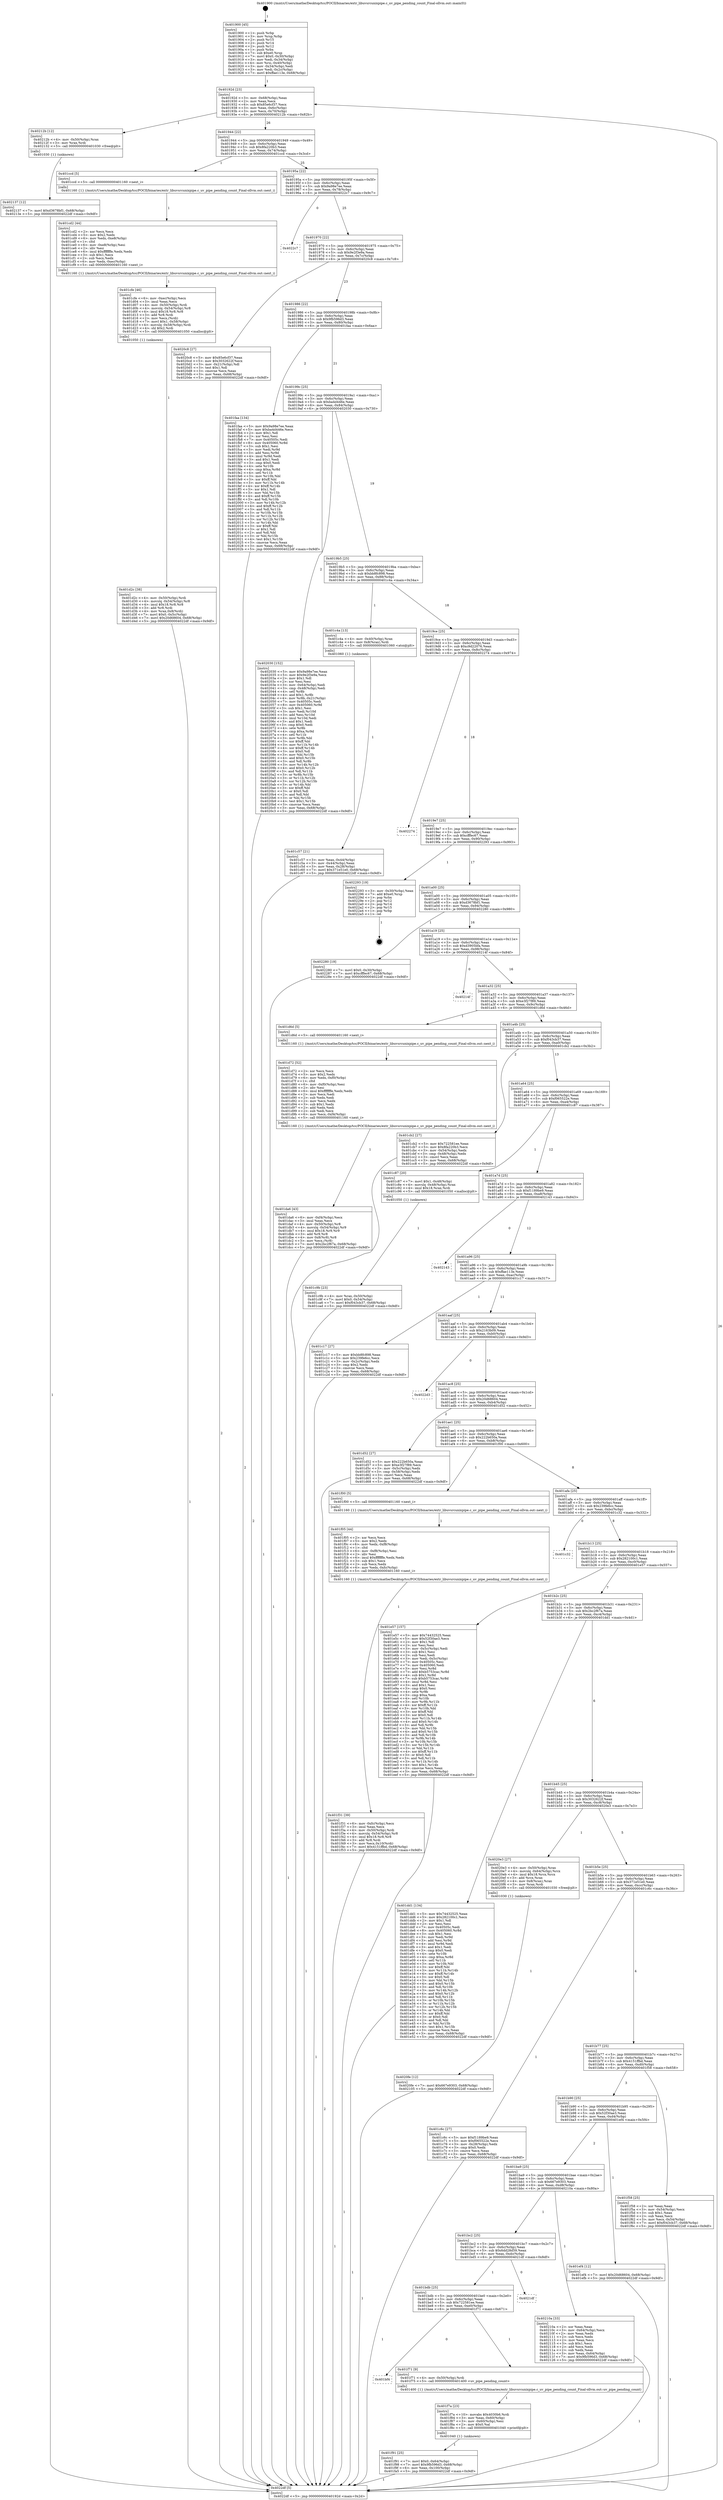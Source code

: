 digraph "0x401900" {
  label = "0x401900 (/mnt/c/Users/mathe/Desktop/tcc/POCII/binaries/extr_libuvsrcunixpipe.c_uv_pipe_pending_count_Final-ollvm.out::main(0))"
  labelloc = "t"
  node[shape=record]

  Entry [label="",width=0.3,height=0.3,shape=circle,fillcolor=black,style=filled]
  "0x40192d" [label="{
     0x40192d [23]\l
     | [instrs]\l
     &nbsp;&nbsp;0x40192d \<+3\>: mov -0x68(%rbp),%eax\l
     &nbsp;&nbsp;0x401930 \<+2\>: mov %eax,%ecx\l
     &nbsp;&nbsp;0x401932 \<+6\>: sub $0x85e6cf37,%ecx\l
     &nbsp;&nbsp;0x401938 \<+3\>: mov %eax,-0x6c(%rbp)\l
     &nbsp;&nbsp;0x40193b \<+3\>: mov %ecx,-0x70(%rbp)\l
     &nbsp;&nbsp;0x40193e \<+6\>: je 000000000040212b \<main+0x82b\>\l
  }"]
  "0x40212b" [label="{
     0x40212b [12]\l
     | [instrs]\l
     &nbsp;&nbsp;0x40212b \<+4\>: mov -0x50(%rbp),%rax\l
     &nbsp;&nbsp;0x40212f \<+3\>: mov %rax,%rdi\l
     &nbsp;&nbsp;0x402132 \<+5\>: call 0000000000401030 \<free@plt\>\l
     | [calls]\l
     &nbsp;&nbsp;0x401030 \{1\} (unknown)\l
  }"]
  "0x401944" [label="{
     0x401944 [22]\l
     | [instrs]\l
     &nbsp;&nbsp;0x401944 \<+5\>: jmp 0000000000401949 \<main+0x49\>\l
     &nbsp;&nbsp;0x401949 \<+3\>: mov -0x6c(%rbp),%eax\l
     &nbsp;&nbsp;0x40194c \<+5\>: sub $0x8fa220b3,%eax\l
     &nbsp;&nbsp;0x401951 \<+3\>: mov %eax,-0x74(%rbp)\l
     &nbsp;&nbsp;0x401954 \<+6\>: je 0000000000401ccd \<main+0x3cd\>\l
  }"]
  Exit [label="",width=0.3,height=0.3,shape=circle,fillcolor=black,style=filled,peripheries=2]
  "0x401ccd" [label="{
     0x401ccd [5]\l
     | [instrs]\l
     &nbsp;&nbsp;0x401ccd \<+5\>: call 0000000000401160 \<next_i\>\l
     | [calls]\l
     &nbsp;&nbsp;0x401160 \{1\} (/mnt/c/Users/mathe/Desktop/tcc/POCII/binaries/extr_libuvsrcunixpipe.c_uv_pipe_pending_count_Final-ollvm.out::next_i)\l
  }"]
  "0x40195a" [label="{
     0x40195a [22]\l
     | [instrs]\l
     &nbsp;&nbsp;0x40195a \<+5\>: jmp 000000000040195f \<main+0x5f\>\l
     &nbsp;&nbsp;0x40195f \<+3\>: mov -0x6c(%rbp),%eax\l
     &nbsp;&nbsp;0x401962 \<+5\>: sub $0x9a98e7ee,%eax\l
     &nbsp;&nbsp;0x401967 \<+3\>: mov %eax,-0x78(%rbp)\l
     &nbsp;&nbsp;0x40196a \<+6\>: je 00000000004022c7 \<main+0x9c7\>\l
  }"]
  "0x402137" [label="{
     0x402137 [12]\l
     | [instrs]\l
     &nbsp;&nbsp;0x402137 \<+7\>: movl $0xd3678bf1,-0x68(%rbp)\l
     &nbsp;&nbsp;0x40213e \<+5\>: jmp 00000000004022df \<main+0x9df\>\l
  }"]
  "0x4022c7" [label="{
     0x4022c7\l
  }", style=dashed]
  "0x401970" [label="{
     0x401970 [22]\l
     | [instrs]\l
     &nbsp;&nbsp;0x401970 \<+5\>: jmp 0000000000401975 \<main+0x75\>\l
     &nbsp;&nbsp;0x401975 \<+3\>: mov -0x6c(%rbp),%eax\l
     &nbsp;&nbsp;0x401978 \<+5\>: sub $0x9e2f3e9a,%eax\l
     &nbsp;&nbsp;0x40197d \<+3\>: mov %eax,-0x7c(%rbp)\l
     &nbsp;&nbsp;0x401980 \<+6\>: je 00000000004020c8 \<main+0x7c8\>\l
  }"]
  "0x4020fe" [label="{
     0x4020fe [12]\l
     | [instrs]\l
     &nbsp;&nbsp;0x4020fe \<+7\>: movl $0x667e9303,-0x68(%rbp)\l
     &nbsp;&nbsp;0x402105 \<+5\>: jmp 00000000004022df \<main+0x9df\>\l
  }"]
  "0x4020c8" [label="{
     0x4020c8 [27]\l
     | [instrs]\l
     &nbsp;&nbsp;0x4020c8 \<+5\>: mov $0x85e6cf37,%eax\l
     &nbsp;&nbsp;0x4020cd \<+5\>: mov $0x3032622f,%ecx\l
     &nbsp;&nbsp;0x4020d2 \<+3\>: mov -0x21(%rbp),%dl\l
     &nbsp;&nbsp;0x4020d5 \<+3\>: test $0x1,%dl\l
     &nbsp;&nbsp;0x4020d8 \<+3\>: cmovne %ecx,%eax\l
     &nbsp;&nbsp;0x4020db \<+3\>: mov %eax,-0x68(%rbp)\l
     &nbsp;&nbsp;0x4020de \<+5\>: jmp 00000000004022df \<main+0x9df\>\l
  }"]
  "0x401986" [label="{
     0x401986 [22]\l
     | [instrs]\l
     &nbsp;&nbsp;0x401986 \<+5\>: jmp 000000000040198b \<main+0x8b\>\l
     &nbsp;&nbsp;0x40198b \<+3\>: mov -0x6c(%rbp),%eax\l
     &nbsp;&nbsp;0x40198e \<+5\>: sub $0x9fb596d3,%eax\l
     &nbsp;&nbsp;0x401993 \<+3\>: mov %eax,-0x80(%rbp)\l
     &nbsp;&nbsp;0x401996 \<+6\>: je 0000000000401faa \<main+0x6aa\>\l
  }"]
  "0x401f91" [label="{
     0x401f91 [25]\l
     | [instrs]\l
     &nbsp;&nbsp;0x401f91 \<+7\>: movl $0x0,-0x64(%rbp)\l
     &nbsp;&nbsp;0x401f98 \<+7\>: movl $0x9fb596d3,-0x68(%rbp)\l
     &nbsp;&nbsp;0x401f9f \<+6\>: mov %eax,-0x100(%rbp)\l
     &nbsp;&nbsp;0x401fa5 \<+5\>: jmp 00000000004022df \<main+0x9df\>\l
  }"]
  "0x401faa" [label="{
     0x401faa [134]\l
     | [instrs]\l
     &nbsp;&nbsp;0x401faa \<+5\>: mov $0x9a98e7ee,%eax\l
     &nbsp;&nbsp;0x401faf \<+5\>: mov $0xba4d446e,%ecx\l
     &nbsp;&nbsp;0x401fb4 \<+2\>: mov $0x1,%dl\l
     &nbsp;&nbsp;0x401fb6 \<+2\>: xor %esi,%esi\l
     &nbsp;&nbsp;0x401fb8 \<+7\>: mov 0x40505c,%edi\l
     &nbsp;&nbsp;0x401fbf \<+8\>: mov 0x405060,%r8d\l
     &nbsp;&nbsp;0x401fc7 \<+3\>: sub $0x1,%esi\l
     &nbsp;&nbsp;0x401fca \<+3\>: mov %edi,%r9d\l
     &nbsp;&nbsp;0x401fcd \<+3\>: add %esi,%r9d\l
     &nbsp;&nbsp;0x401fd0 \<+4\>: imul %r9d,%edi\l
     &nbsp;&nbsp;0x401fd4 \<+3\>: and $0x1,%edi\l
     &nbsp;&nbsp;0x401fd7 \<+3\>: cmp $0x0,%edi\l
     &nbsp;&nbsp;0x401fda \<+4\>: sete %r10b\l
     &nbsp;&nbsp;0x401fde \<+4\>: cmp $0xa,%r8d\l
     &nbsp;&nbsp;0x401fe2 \<+4\>: setl %r11b\l
     &nbsp;&nbsp;0x401fe6 \<+3\>: mov %r10b,%bl\l
     &nbsp;&nbsp;0x401fe9 \<+3\>: xor $0xff,%bl\l
     &nbsp;&nbsp;0x401fec \<+3\>: mov %r11b,%r14b\l
     &nbsp;&nbsp;0x401fef \<+4\>: xor $0xff,%r14b\l
     &nbsp;&nbsp;0x401ff3 \<+3\>: xor $0x1,%dl\l
     &nbsp;&nbsp;0x401ff6 \<+3\>: mov %bl,%r15b\l
     &nbsp;&nbsp;0x401ff9 \<+4\>: and $0xff,%r15b\l
     &nbsp;&nbsp;0x401ffd \<+3\>: and %dl,%r10b\l
     &nbsp;&nbsp;0x402000 \<+3\>: mov %r14b,%r12b\l
     &nbsp;&nbsp;0x402003 \<+4\>: and $0xff,%r12b\l
     &nbsp;&nbsp;0x402007 \<+3\>: and %dl,%r11b\l
     &nbsp;&nbsp;0x40200a \<+3\>: or %r10b,%r15b\l
     &nbsp;&nbsp;0x40200d \<+3\>: or %r11b,%r12b\l
     &nbsp;&nbsp;0x402010 \<+3\>: xor %r12b,%r15b\l
     &nbsp;&nbsp;0x402013 \<+3\>: or %r14b,%bl\l
     &nbsp;&nbsp;0x402016 \<+3\>: xor $0xff,%bl\l
     &nbsp;&nbsp;0x402019 \<+3\>: or $0x1,%dl\l
     &nbsp;&nbsp;0x40201c \<+2\>: and %dl,%bl\l
     &nbsp;&nbsp;0x40201e \<+3\>: or %bl,%r15b\l
     &nbsp;&nbsp;0x402021 \<+4\>: test $0x1,%r15b\l
     &nbsp;&nbsp;0x402025 \<+3\>: cmovne %ecx,%eax\l
     &nbsp;&nbsp;0x402028 \<+3\>: mov %eax,-0x68(%rbp)\l
     &nbsp;&nbsp;0x40202b \<+5\>: jmp 00000000004022df \<main+0x9df\>\l
  }"]
  "0x40199c" [label="{
     0x40199c [25]\l
     | [instrs]\l
     &nbsp;&nbsp;0x40199c \<+5\>: jmp 00000000004019a1 \<main+0xa1\>\l
     &nbsp;&nbsp;0x4019a1 \<+3\>: mov -0x6c(%rbp),%eax\l
     &nbsp;&nbsp;0x4019a4 \<+5\>: sub $0xba4d446e,%eax\l
     &nbsp;&nbsp;0x4019a9 \<+6\>: mov %eax,-0x84(%rbp)\l
     &nbsp;&nbsp;0x4019af \<+6\>: je 0000000000402030 \<main+0x730\>\l
  }"]
  "0x401f7a" [label="{
     0x401f7a [23]\l
     | [instrs]\l
     &nbsp;&nbsp;0x401f7a \<+10\>: movabs $0x4030b6,%rdi\l
     &nbsp;&nbsp;0x401f84 \<+3\>: mov %eax,-0x60(%rbp)\l
     &nbsp;&nbsp;0x401f87 \<+3\>: mov -0x60(%rbp),%esi\l
     &nbsp;&nbsp;0x401f8a \<+2\>: mov $0x0,%al\l
     &nbsp;&nbsp;0x401f8c \<+5\>: call 0000000000401040 \<printf@plt\>\l
     | [calls]\l
     &nbsp;&nbsp;0x401040 \{1\} (unknown)\l
  }"]
  "0x402030" [label="{
     0x402030 [152]\l
     | [instrs]\l
     &nbsp;&nbsp;0x402030 \<+5\>: mov $0x9a98e7ee,%eax\l
     &nbsp;&nbsp;0x402035 \<+5\>: mov $0x9e2f3e9a,%ecx\l
     &nbsp;&nbsp;0x40203a \<+2\>: mov $0x1,%dl\l
     &nbsp;&nbsp;0x40203c \<+2\>: xor %esi,%esi\l
     &nbsp;&nbsp;0x40203e \<+3\>: mov -0x64(%rbp),%edi\l
     &nbsp;&nbsp;0x402041 \<+3\>: cmp -0x48(%rbp),%edi\l
     &nbsp;&nbsp;0x402044 \<+4\>: setl %r8b\l
     &nbsp;&nbsp;0x402048 \<+4\>: and $0x1,%r8b\l
     &nbsp;&nbsp;0x40204c \<+4\>: mov %r8b,-0x21(%rbp)\l
     &nbsp;&nbsp;0x402050 \<+7\>: mov 0x40505c,%edi\l
     &nbsp;&nbsp;0x402057 \<+8\>: mov 0x405060,%r9d\l
     &nbsp;&nbsp;0x40205f \<+3\>: sub $0x1,%esi\l
     &nbsp;&nbsp;0x402062 \<+3\>: mov %edi,%r10d\l
     &nbsp;&nbsp;0x402065 \<+3\>: add %esi,%r10d\l
     &nbsp;&nbsp;0x402068 \<+4\>: imul %r10d,%edi\l
     &nbsp;&nbsp;0x40206c \<+3\>: and $0x1,%edi\l
     &nbsp;&nbsp;0x40206f \<+3\>: cmp $0x0,%edi\l
     &nbsp;&nbsp;0x402072 \<+4\>: sete %r8b\l
     &nbsp;&nbsp;0x402076 \<+4\>: cmp $0xa,%r9d\l
     &nbsp;&nbsp;0x40207a \<+4\>: setl %r11b\l
     &nbsp;&nbsp;0x40207e \<+3\>: mov %r8b,%bl\l
     &nbsp;&nbsp;0x402081 \<+3\>: xor $0xff,%bl\l
     &nbsp;&nbsp;0x402084 \<+3\>: mov %r11b,%r14b\l
     &nbsp;&nbsp;0x402087 \<+4\>: xor $0xff,%r14b\l
     &nbsp;&nbsp;0x40208b \<+3\>: xor $0x0,%dl\l
     &nbsp;&nbsp;0x40208e \<+3\>: mov %bl,%r15b\l
     &nbsp;&nbsp;0x402091 \<+4\>: and $0x0,%r15b\l
     &nbsp;&nbsp;0x402095 \<+3\>: and %dl,%r8b\l
     &nbsp;&nbsp;0x402098 \<+3\>: mov %r14b,%r12b\l
     &nbsp;&nbsp;0x40209b \<+4\>: and $0x0,%r12b\l
     &nbsp;&nbsp;0x40209f \<+3\>: and %dl,%r11b\l
     &nbsp;&nbsp;0x4020a2 \<+3\>: or %r8b,%r15b\l
     &nbsp;&nbsp;0x4020a5 \<+3\>: or %r11b,%r12b\l
     &nbsp;&nbsp;0x4020a8 \<+3\>: xor %r12b,%r15b\l
     &nbsp;&nbsp;0x4020ab \<+3\>: or %r14b,%bl\l
     &nbsp;&nbsp;0x4020ae \<+3\>: xor $0xff,%bl\l
     &nbsp;&nbsp;0x4020b1 \<+3\>: or $0x0,%dl\l
     &nbsp;&nbsp;0x4020b4 \<+2\>: and %dl,%bl\l
     &nbsp;&nbsp;0x4020b6 \<+3\>: or %bl,%r15b\l
     &nbsp;&nbsp;0x4020b9 \<+4\>: test $0x1,%r15b\l
     &nbsp;&nbsp;0x4020bd \<+3\>: cmovne %ecx,%eax\l
     &nbsp;&nbsp;0x4020c0 \<+3\>: mov %eax,-0x68(%rbp)\l
     &nbsp;&nbsp;0x4020c3 \<+5\>: jmp 00000000004022df \<main+0x9df\>\l
  }"]
  "0x4019b5" [label="{
     0x4019b5 [25]\l
     | [instrs]\l
     &nbsp;&nbsp;0x4019b5 \<+5\>: jmp 00000000004019ba \<main+0xba\>\l
     &nbsp;&nbsp;0x4019ba \<+3\>: mov -0x6c(%rbp),%eax\l
     &nbsp;&nbsp;0x4019bd \<+5\>: sub $0xbb8fc898,%eax\l
     &nbsp;&nbsp;0x4019c2 \<+6\>: mov %eax,-0x88(%rbp)\l
     &nbsp;&nbsp;0x4019c8 \<+6\>: je 0000000000401c4a \<main+0x34a\>\l
  }"]
  "0x401bf4" [label="{
     0x401bf4\l
  }", style=dashed]
  "0x401c4a" [label="{
     0x401c4a [13]\l
     | [instrs]\l
     &nbsp;&nbsp;0x401c4a \<+4\>: mov -0x40(%rbp),%rax\l
     &nbsp;&nbsp;0x401c4e \<+4\>: mov 0x8(%rax),%rdi\l
     &nbsp;&nbsp;0x401c52 \<+5\>: call 0000000000401060 \<atoi@plt\>\l
     | [calls]\l
     &nbsp;&nbsp;0x401060 \{1\} (unknown)\l
  }"]
  "0x4019ce" [label="{
     0x4019ce [25]\l
     | [instrs]\l
     &nbsp;&nbsp;0x4019ce \<+5\>: jmp 00000000004019d3 \<main+0xd3\>\l
     &nbsp;&nbsp;0x4019d3 \<+3\>: mov -0x6c(%rbp),%eax\l
     &nbsp;&nbsp;0x4019d6 \<+5\>: sub $0xc9d22076,%eax\l
     &nbsp;&nbsp;0x4019db \<+6\>: mov %eax,-0x8c(%rbp)\l
     &nbsp;&nbsp;0x4019e1 \<+6\>: je 0000000000402274 \<main+0x974\>\l
  }"]
  "0x401f71" [label="{
     0x401f71 [9]\l
     | [instrs]\l
     &nbsp;&nbsp;0x401f71 \<+4\>: mov -0x50(%rbp),%rdi\l
     &nbsp;&nbsp;0x401f75 \<+5\>: call 0000000000401400 \<uv_pipe_pending_count\>\l
     | [calls]\l
     &nbsp;&nbsp;0x401400 \{1\} (/mnt/c/Users/mathe/Desktop/tcc/POCII/binaries/extr_libuvsrcunixpipe.c_uv_pipe_pending_count_Final-ollvm.out::uv_pipe_pending_count)\l
  }"]
  "0x402274" [label="{
     0x402274\l
  }", style=dashed]
  "0x4019e7" [label="{
     0x4019e7 [25]\l
     | [instrs]\l
     &nbsp;&nbsp;0x4019e7 \<+5\>: jmp 00000000004019ec \<main+0xec\>\l
     &nbsp;&nbsp;0x4019ec \<+3\>: mov -0x6c(%rbp),%eax\l
     &nbsp;&nbsp;0x4019ef \<+5\>: sub $0xcfffec67,%eax\l
     &nbsp;&nbsp;0x4019f4 \<+6\>: mov %eax,-0x90(%rbp)\l
     &nbsp;&nbsp;0x4019fa \<+6\>: je 0000000000402293 \<main+0x993\>\l
  }"]
  "0x401bdb" [label="{
     0x401bdb [25]\l
     | [instrs]\l
     &nbsp;&nbsp;0x401bdb \<+5\>: jmp 0000000000401be0 \<main+0x2e0\>\l
     &nbsp;&nbsp;0x401be0 \<+3\>: mov -0x6c(%rbp),%eax\l
     &nbsp;&nbsp;0x401be3 \<+5\>: sub $0x722581ee,%eax\l
     &nbsp;&nbsp;0x401be8 \<+6\>: mov %eax,-0xe0(%rbp)\l
     &nbsp;&nbsp;0x401bee \<+6\>: je 0000000000401f71 \<main+0x671\>\l
  }"]
  "0x402293" [label="{
     0x402293 [19]\l
     | [instrs]\l
     &nbsp;&nbsp;0x402293 \<+3\>: mov -0x30(%rbp),%eax\l
     &nbsp;&nbsp;0x402296 \<+7\>: add $0xe0,%rsp\l
     &nbsp;&nbsp;0x40229d \<+1\>: pop %rbx\l
     &nbsp;&nbsp;0x40229e \<+2\>: pop %r12\l
     &nbsp;&nbsp;0x4022a0 \<+2\>: pop %r14\l
     &nbsp;&nbsp;0x4022a2 \<+2\>: pop %r15\l
     &nbsp;&nbsp;0x4022a4 \<+1\>: pop %rbp\l
     &nbsp;&nbsp;0x4022a5 \<+1\>: ret\l
  }"]
  "0x401a00" [label="{
     0x401a00 [25]\l
     | [instrs]\l
     &nbsp;&nbsp;0x401a00 \<+5\>: jmp 0000000000401a05 \<main+0x105\>\l
     &nbsp;&nbsp;0x401a05 \<+3\>: mov -0x6c(%rbp),%eax\l
     &nbsp;&nbsp;0x401a08 \<+5\>: sub $0xd3678bf1,%eax\l
     &nbsp;&nbsp;0x401a0d \<+6\>: mov %eax,-0x94(%rbp)\l
     &nbsp;&nbsp;0x401a13 \<+6\>: je 0000000000402280 \<main+0x980\>\l
  }"]
  "0x4021df" [label="{
     0x4021df\l
  }", style=dashed]
  "0x402280" [label="{
     0x402280 [19]\l
     | [instrs]\l
     &nbsp;&nbsp;0x402280 \<+7\>: movl $0x0,-0x30(%rbp)\l
     &nbsp;&nbsp;0x402287 \<+7\>: movl $0xcfffec67,-0x68(%rbp)\l
     &nbsp;&nbsp;0x40228e \<+5\>: jmp 00000000004022df \<main+0x9df\>\l
  }"]
  "0x401a19" [label="{
     0x401a19 [25]\l
     | [instrs]\l
     &nbsp;&nbsp;0x401a19 \<+5\>: jmp 0000000000401a1e \<main+0x11e\>\l
     &nbsp;&nbsp;0x401a1e \<+3\>: mov -0x6c(%rbp),%eax\l
     &nbsp;&nbsp;0x401a21 \<+5\>: sub $0xd3905bfa,%eax\l
     &nbsp;&nbsp;0x401a26 \<+6\>: mov %eax,-0x98(%rbp)\l
     &nbsp;&nbsp;0x401a2c \<+6\>: je 000000000040214f \<main+0x84f\>\l
  }"]
  "0x401bc2" [label="{
     0x401bc2 [25]\l
     | [instrs]\l
     &nbsp;&nbsp;0x401bc2 \<+5\>: jmp 0000000000401bc7 \<main+0x2c7\>\l
     &nbsp;&nbsp;0x401bc7 \<+3\>: mov -0x6c(%rbp),%eax\l
     &nbsp;&nbsp;0x401bca \<+5\>: sub $0x6dd28d59,%eax\l
     &nbsp;&nbsp;0x401bcf \<+6\>: mov %eax,-0xdc(%rbp)\l
     &nbsp;&nbsp;0x401bd5 \<+6\>: je 00000000004021df \<main+0x8df\>\l
  }"]
  "0x40214f" [label="{
     0x40214f\l
  }", style=dashed]
  "0x401a32" [label="{
     0x401a32 [25]\l
     | [instrs]\l
     &nbsp;&nbsp;0x401a32 \<+5\>: jmp 0000000000401a37 \<main+0x137\>\l
     &nbsp;&nbsp;0x401a37 \<+3\>: mov -0x6c(%rbp),%eax\l
     &nbsp;&nbsp;0x401a3a \<+5\>: sub $0xe3f27f89,%eax\l
     &nbsp;&nbsp;0x401a3f \<+6\>: mov %eax,-0x9c(%rbp)\l
     &nbsp;&nbsp;0x401a45 \<+6\>: je 0000000000401d6d \<main+0x46d\>\l
  }"]
  "0x40210a" [label="{
     0x40210a [33]\l
     | [instrs]\l
     &nbsp;&nbsp;0x40210a \<+2\>: xor %eax,%eax\l
     &nbsp;&nbsp;0x40210c \<+3\>: mov -0x64(%rbp),%ecx\l
     &nbsp;&nbsp;0x40210f \<+2\>: mov %eax,%edx\l
     &nbsp;&nbsp;0x402111 \<+2\>: sub %ecx,%edx\l
     &nbsp;&nbsp;0x402113 \<+2\>: mov %eax,%ecx\l
     &nbsp;&nbsp;0x402115 \<+3\>: sub $0x1,%ecx\l
     &nbsp;&nbsp;0x402118 \<+2\>: add %ecx,%edx\l
     &nbsp;&nbsp;0x40211a \<+2\>: sub %edx,%eax\l
     &nbsp;&nbsp;0x40211c \<+3\>: mov %eax,-0x64(%rbp)\l
     &nbsp;&nbsp;0x40211f \<+7\>: movl $0x9fb596d3,-0x68(%rbp)\l
     &nbsp;&nbsp;0x402126 \<+5\>: jmp 00000000004022df \<main+0x9df\>\l
  }"]
  "0x401d6d" [label="{
     0x401d6d [5]\l
     | [instrs]\l
     &nbsp;&nbsp;0x401d6d \<+5\>: call 0000000000401160 \<next_i\>\l
     | [calls]\l
     &nbsp;&nbsp;0x401160 \{1\} (/mnt/c/Users/mathe/Desktop/tcc/POCII/binaries/extr_libuvsrcunixpipe.c_uv_pipe_pending_count_Final-ollvm.out::next_i)\l
  }"]
  "0x401a4b" [label="{
     0x401a4b [25]\l
     | [instrs]\l
     &nbsp;&nbsp;0x401a4b \<+5\>: jmp 0000000000401a50 \<main+0x150\>\l
     &nbsp;&nbsp;0x401a50 \<+3\>: mov -0x6c(%rbp),%eax\l
     &nbsp;&nbsp;0x401a53 \<+5\>: sub $0xf043cb37,%eax\l
     &nbsp;&nbsp;0x401a58 \<+6\>: mov %eax,-0xa0(%rbp)\l
     &nbsp;&nbsp;0x401a5e \<+6\>: je 0000000000401cb2 \<main+0x3b2\>\l
  }"]
  "0x401f31" [label="{
     0x401f31 [39]\l
     | [instrs]\l
     &nbsp;&nbsp;0x401f31 \<+6\>: mov -0xfc(%rbp),%ecx\l
     &nbsp;&nbsp;0x401f37 \<+3\>: imul %eax,%ecx\l
     &nbsp;&nbsp;0x401f3a \<+4\>: mov -0x50(%rbp),%rdi\l
     &nbsp;&nbsp;0x401f3e \<+4\>: movslq -0x54(%rbp),%r8\l
     &nbsp;&nbsp;0x401f42 \<+4\>: imul $0x18,%r8,%r8\l
     &nbsp;&nbsp;0x401f46 \<+3\>: add %r8,%rdi\l
     &nbsp;&nbsp;0x401f49 \<+3\>: mov %ecx,0x10(%rdi)\l
     &nbsp;&nbsp;0x401f4c \<+7\>: movl $0x4151ffbd,-0x68(%rbp)\l
     &nbsp;&nbsp;0x401f53 \<+5\>: jmp 00000000004022df \<main+0x9df\>\l
  }"]
  "0x401cb2" [label="{
     0x401cb2 [27]\l
     | [instrs]\l
     &nbsp;&nbsp;0x401cb2 \<+5\>: mov $0x722581ee,%eax\l
     &nbsp;&nbsp;0x401cb7 \<+5\>: mov $0x8fa220b3,%ecx\l
     &nbsp;&nbsp;0x401cbc \<+3\>: mov -0x54(%rbp),%edx\l
     &nbsp;&nbsp;0x401cbf \<+3\>: cmp -0x48(%rbp),%edx\l
     &nbsp;&nbsp;0x401cc2 \<+3\>: cmovl %ecx,%eax\l
     &nbsp;&nbsp;0x401cc5 \<+3\>: mov %eax,-0x68(%rbp)\l
     &nbsp;&nbsp;0x401cc8 \<+5\>: jmp 00000000004022df \<main+0x9df\>\l
  }"]
  "0x401a64" [label="{
     0x401a64 [25]\l
     | [instrs]\l
     &nbsp;&nbsp;0x401a64 \<+5\>: jmp 0000000000401a69 \<main+0x169\>\l
     &nbsp;&nbsp;0x401a69 \<+3\>: mov -0x6c(%rbp),%eax\l
     &nbsp;&nbsp;0x401a6c \<+5\>: sub $0xf065522e,%eax\l
     &nbsp;&nbsp;0x401a71 \<+6\>: mov %eax,-0xa4(%rbp)\l
     &nbsp;&nbsp;0x401a77 \<+6\>: je 0000000000401c87 \<main+0x387\>\l
  }"]
  "0x401f05" [label="{
     0x401f05 [44]\l
     | [instrs]\l
     &nbsp;&nbsp;0x401f05 \<+2\>: xor %ecx,%ecx\l
     &nbsp;&nbsp;0x401f07 \<+5\>: mov $0x2,%edx\l
     &nbsp;&nbsp;0x401f0c \<+6\>: mov %edx,-0xf8(%rbp)\l
     &nbsp;&nbsp;0x401f12 \<+1\>: cltd\l
     &nbsp;&nbsp;0x401f13 \<+6\>: mov -0xf8(%rbp),%esi\l
     &nbsp;&nbsp;0x401f19 \<+2\>: idiv %esi\l
     &nbsp;&nbsp;0x401f1b \<+6\>: imul $0xfffffffe,%edx,%edx\l
     &nbsp;&nbsp;0x401f21 \<+3\>: sub $0x1,%ecx\l
     &nbsp;&nbsp;0x401f24 \<+2\>: sub %ecx,%edx\l
     &nbsp;&nbsp;0x401f26 \<+6\>: mov %edx,-0xfc(%rbp)\l
     &nbsp;&nbsp;0x401f2c \<+5\>: call 0000000000401160 \<next_i\>\l
     | [calls]\l
     &nbsp;&nbsp;0x401160 \{1\} (/mnt/c/Users/mathe/Desktop/tcc/POCII/binaries/extr_libuvsrcunixpipe.c_uv_pipe_pending_count_Final-ollvm.out::next_i)\l
  }"]
  "0x401c87" [label="{
     0x401c87 [20]\l
     | [instrs]\l
     &nbsp;&nbsp;0x401c87 \<+7\>: movl $0x1,-0x48(%rbp)\l
     &nbsp;&nbsp;0x401c8e \<+4\>: movslq -0x48(%rbp),%rax\l
     &nbsp;&nbsp;0x401c92 \<+4\>: imul $0x18,%rax,%rdi\l
     &nbsp;&nbsp;0x401c96 \<+5\>: call 0000000000401050 \<malloc@plt\>\l
     | [calls]\l
     &nbsp;&nbsp;0x401050 \{1\} (unknown)\l
  }"]
  "0x401a7d" [label="{
     0x401a7d [25]\l
     | [instrs]\l
     &nbsp;&nbsp;0x401a7d \<+5\>: jmp 0000000000401a82 \<main+0x182\>\l
     &nbsp;&nbsp;0x401a82 \<+3\>: mov -0x6c(%rbp),%eax\l
     &nbsp;&nbsp;0x401a85 \<+5\>: sub $0xf1189be9,%eax\l
     &nbsp;&nbsp;0x401a8a \<+6\>: mov %eax,-0xa8(%rbp)\l
     &nbsp;&nbsp;0x401a90 \<+6\>: je 0000000000402143 \<main+0x843\>\l
  }"]
  "0x401ba9" [label="{
     0x401ba9 [25]\l
     | [instrs]\l
     &nbsp;&nbsp;0x401ba9 \<+5\>: jmp 0000000000401bae \<main+0x2ae\>\l
     &nbsp;&nbsp;0x401bae \<+3\>: mov -0x6c(%rbp),%eax\l
     &nbsp;&nbsp;0x401bb1 \<+5\>: sub $0x667e9303,%eax\l
     &nbsp;&nbsp;0x401bb6 \<+6\>: mov %eax,-0xd8(%rbp)\l
     &nbsp;&nbsp;0x401bbc \<+6\>: je 000000000040210a \<main+0x80a\>\l
  }"]
  "0x402143" [label="{
     0x402143\l
  }", style=dashed]
  "0x401a96" [label="{
     0x401a96 [25]\l
     | [instrs]\l
     &nbsp;&nbsp;0x401a96 \<+5\>: jmp 0000000000401a9b \<main+0x19b\>\l
     &nbsp;&nbsp;0x401a9b \<+3\>: mov -0x6c(%rbp),%eax\l
     &nbsp;&nbsp;0x401a9e \<+5\>: sub $0xffae113e,%eax\l
     &nbsp;&nbsp;0x401aa3 \<+6\>: mov %eax,-0xac(%rbp)\l
     &nbsp;&nbsp;0x401aa9 \<+6\>: je 0000000000401c17 \<main+0x317\>\l
  }"]
  "0x401ef4" [label="{
     0x401ef4 [12]\l
     | [instrs]\l
     &nbsp;&nbsp;0x401ef4 \<+7\>: movl $0x20d68604,-0x68(%rbp)\l
     &nbsp;&nbsp;0x401efb \<+5\>: jmp 00000000004022df \<main+0x9df\>\l
  }"]
  "0x401c17" [label="{
     0x401c17 [27]\l
     | [instrs]\l
     &nbsp;&nbsp;0x401c17 \<+5\>: mov $0xbb8fc898,%eax\l
     &nbsp;&nbsp;0x401c1c \<+5\>: mov $0x239fe6cc,%ecx\l
     &nbsp;&nbsp;0x401c21 \<+3\>: mov -0x2c(%rbp),%edx\l
     &nbsp;&nbsp;0x401c24 \<+3\>: cmp $0x2,%edx\l
     &nbsp;&nbsp;0x401c27 \<+3\>: cmovne %ecx,%eax\l
     &nbsp;&nbsp;0x401c2a \<+3\>: mov %eax,-0x68(%rbp)\l
     &nbsp;&nbsp;0x401c2d \<+5\>: jmp 00000000004022df \<main+0x9df\>\l
  }"]
  "0x401aaf" [label="{
     0x401aaf [25]\l
     | [instrs]\l
     &nbsp;&nbsp;0x401aaf \<+5\>: jmp 0000000000401ab4 \<main+0x1b4\>\l
     &nbsp;&nbsp;0x401ab4 \<+3\>: mov -0x6c(%rbp),%eax\l
     &nbsp;&nbsp;0x401ab7 \<+5\>: sub $0x2163b09,%eax\l
     &nbsp;&nbsp;0x401abc \<+6\>: mov %eax,-0xb0(%rbp)\l
     &nbsp;&nbsp;0x401ac2 \<+6\>: je 00000000004022d3 \<main+0x9d3\>\l
  }"]
  "0x4022df" [label="{
     0x4022df [5]\l
     | [instrs]\l
     &nbsp;&nbsp;0x4022df \<+5\>: jmp 000000000040192d \<main+0x2d\>\l
  }"]
  "0x401900" [label="{
     0x401900 [45]\l
     | [instrs]\l
     &nbsp;&nbsp;0x401900 \<+1\>: push %rbp\l
     &nbsp;&nbsp;0x401901 \<+3\>: mov %rsp,%rbp\l
     &nbsp;&nbsp;0x401904 \<+2\>: push %r15\l
     &nbsp;&nbsp;0x401906 \<+2\>: push %r14\l
     &nbsp;&nbsp;0x401908 \<+2\>: push %r12\l
     &nbsp;&nbsp;0x40190a \<+1\>: push %rbx\l
     &nbsp;&nbsp;0x40190b \<+7\>: sub $0xe0,%rsp\l
     &nbsp;&nbsp;0x401912 \<+7\>: movl $0x0,-0x30(%rbp)\l
     &nbsp;&nbsp;0x401919 \<+3\>: mov %edi,-0x34(%rbp)\l
     &nbsp;&nbsp;0x40191c \<+4\>: mov %rsi,-0x40(%rbp)\l
     &nbsp;&nbsp;0x401920 \<+3\>: mov -0x34(%rbp),%edi\l
     &nbsp;&nbsp;0x401923 \<+3\>: mov %edi,-0x2c(%rbp)\l
     &nbsp;&nbsp;0x401926 \<+7\>: movl $0xffae113e,-0x68(%rbp)\l
  }"]
  "0x401c57" [label="{
     0x401c57 [21]\l
     | [instrs]\l
     &nbsp;&nbsp;0x401c57 \<+3\>: mov %eax,-0x44(%rbp)\l
     &nbsp;&nbsp;0x401c5a \<+3\>: mov -0x44(%rbp),%eax\l
     &nbsp;&nbsp;0x401c5d \<+3\>: mov %eax,-0x28(%rbp)\l
     &nbsp;&nbsp;0x401c60 \<+7\>: movl $0x371e51e0,-0x68(%rbp)\l
     &nbsp;&nbsp;0x401c67 \<+5\>: jmp 00000000004022df \<main+0x9df\>\l
  }"]
  "0x401b90" [label="{
     0x401b90 [25]\l
     | [instrs]\l
     &nbsp;&nbsp;0x401b90 \<+5\>: jmp 0000000000401b95 \<main+0x295\>\l
     &nbsp;&nbsp;0x401b95 \<+3\>: mov -0x6c(%rbp),%eax\l
     &nbsp;&nbsp;0x401b98 \<+5\>: sub $0x52f30ae3,%eax\l
     &nbsp;&nbsp;0x401b9d \<+6\>: mov %eax,-0xd4(%rbp)\l
     &nbsp;&nbsp;0x401ba3 \<+6\>: je 0000000000401ef4 \<main+0x5f4\>\l
  }"]
  "0x4022d3" [label="{
     0x4022d3\l
  }", style=dashed]
  "0x401ac8" [label="{
     0x401ac8 [25]\l
     | [instrs]\l
     &nbsp;&nbsp;0x401ac8 \<+5\>: jmp 0000000000401acd \<main+0x1cd\>\l
     &nbsp;&nbsp;0x401acd \<+3\>: mov -0x6c(%rbp),%eax\l
     &nbsp;&nbsp;0x401ad0 \<+5\>: sub $0x20d68604,%eax\l
     &nbsp;&nbsp;0x401ad5 \<+6\>: mov %eax,-0xb4(%rbp)\l
     &nbsp;&nbsp;0x401adb \<+6\>: je 0000000000401d52 \<main+0x452\>\l
  }"]
  "0x401f58" [label="{
     0x401f58 [25]\l
     | [instrs]\l
     &nbsp;&nbsp;0x401f58 \<+2\>: xor %eax,%eax\l
     &nbsp;&nbsp;0x401f5a \<+3\>: mov -0x54(%rbp),%ecx\l
     &nbsp;&nbsp;0x401f5d \<+3\>: sub $0x1,%eax\l
     &nbsp;&nbsp;0x401f60 \<+2\>: sub %eax,%ecx\l
     &nbsp;&nbsp;0x401f62 \<+3\>: mov %ecx,-0x54(%rbp)\l
     &nbsp;&nbsp;0x401f65 \<+7\>: movl $0xf043cb37,-0x68(%rbp)\l
     &nbsp;&nbsp;0x401f6c \<+5\>: jmp 00000000004022df \<main+0x9df\>\l
  }"]
  "0x401d52" [label="{
     0x401d52 [27]\l
     | [instrs]\l
     &nbsp;&nbsp;0x401d52 \<+5\>: mov $0x222b650a,%eax\l
     &nbsp;&nbsp;0x401d57 \<+5\>: mov $0xe3f27f89,%ecx\l
     &nbsp;&nbsp;0x401d5c \<+3\>: mov -0x5c(%rbp),%edx\l
     &nbsp;&nbsp;0x401d5f \<+3\>: cmp -0x58(%rbp),%edx\l
     &nbsp;&nbsp;0x401d62 \<+3\>: cmovl %ecx,%eax\l
     &nbsp;&nbsp;0x401d65 \<+3\>: mov %eax,-0x68(%rbp)\l
     &nbsp;&nbsp;0x401d68 \<+5\>: jmp 00000000004022df \<main+0x9df\>\l
  }"]
  "0x401ae1" [label="{
     0x401ae1 [25]\l
     | [instrs]\l
     &nbsp;&nbsp;0x401ae1 \<+5\>: jmp 0000000000401ae6 \<main+0x1e6\>\l
     &nbsp;&nbsp;0x401ae6 \<+3\>: mov -0x6c(%rbp),%eax\l
     &nbsp;&nbsp;0x401ae9 \<+5\>: sub $0x222b650a,%eax\l
     &nbsp;&nbsp;0x401aee \<+6\>: mov %eax,-0xb8(%rbp)\l
     &nbsp;&nbsp;0x401af4 \<+6\>: je 0000000000401f00 \<main+0x600\>\l
  }"]
  "0x401da6" [label="{
     0x401da6 [43]\l
     | [instrs]\l
     &nbsp;&nbsp;0x401da6 \<+6\>: mov -0xf4(%rbp),%ecx\l
     &nbsp;&nbsp;0x401dac \<+3\>: imul %eax,%ecx\l
     &nbsp;&nbsp;0x401daf \<+4\>: mov -0x50(%rbp),%r8\l
     &nbsp;&nbsp;0x401db3 \<+4\>: movslq -0x54(%rbp),%r9\l
     &nbsp;&nbsp;0x401db7 \<+4\>: imul $0x18,%r9,%r9\l
     &nbsp;&nbsp;0x401dbb \<+3\>: add %r9,%r8\l
     &nbsp;&nbsp;0x401dbe \<+4\>: mov 0x8(%r8),%r8\l
     &nbsp;&nbsp;0x401dc2 \<+3\>: mov %ecx,(%r8)\l
     &nbsp;&nbsp;0x401dc5 \<+7\>: movl $0x2bc2f67a,-0x68(%rbp)\l
     &nbsp;&nbsp;0x401dcc \<+5\>: jmp 00000000004022df \<main+0x9df\>\l
  }"]
  "0x401f00" [label="{
     0x401f00 [5]\l
     | [instrs]\l
     &nbsp;&nbsp;0x401f00 \<+5\>: call 0000000000401160 \<next_i\>\l
     | [calls]\l
     &nbsp;&nbsp;0x401160 \{1\} (/mnt/c/Users/mathe/Desktop/tcc/POCII/binaries/extr_libuvsrcunixpipe.c_uv_pipe_pending_count_Final-ollvm.out::next_i)\l
  }"]
  "0x401afa" [label="{
     0x401afa [25]\l
     | [instrs]\l
     &nbsp;&nbsp;0x401afa \<+5\>: jmp 0000000000401aff \<main+0x1ff\>\l
     &nbsp;&nbsp;0x401aff \<+3\>: mov -0x6c(%rbp),%eax\l
     &nbsp;&nbsp;0x401b02 \<+5\>: sub $0x239fe6cc,%eax\l
     &nbsp;&nbsp;0x401b07 \<+6\>: mov %eax,-0xbc(%rbp)\l
     &nbsp;&nbsp;0x401b0d \<+6\>: je 0000000000401c32 \<main+0x332\>\l
  }"]
  "0x401d72" [label="{
     0x401d72 [52]\l
     | [instrs]\l
     &nbsp;&nbsp;0x401d72 \<+2\>: xor %ecx,%ecx\l
     &nbsp;&nbsp;0x401d74 \<+5\>: mov $0x2,%edx\l
     &nbsp;&nbsp;0x401d79 \<+6\>: mov %edx,-0xf0(%rbp)\l
     &nbsp;&nbsp;0x401d7f \<+1\>: cltd\l
     &nbsp;&nbsp;0x401d80 \<+6\>: mov -0xf0(%rbp),%esi\l
     &nbsp;&nbsp;0x401d86 \<+2\>: idiv %esi\l
     &nbsp;&nbsp;0x401d88 \<+6\>: imul $0xfffffffe,%edx,%edx\l
     &nbsp;&nbsp;0x401d8e \<+2\>: mov %ecx,%edi\l
     &nbsp;&nbsp;0x401d90 \<+2\>: sub %edx,%edi\l
     &nbsp;&nbsp;0x401d92 \<+2\>: mov %ecx,%edx\l
     &nbsp;&nbsp;0x401d94 \<+3\>: sub $0x1,%edx\l
     &nbsp;&nbsp;0x401d97 \<+2\>: add %edx,%edi\l
     &nbsp;&nbsp;0x401d99 \<+2\>: sub %edi,%ecx\l
     &nbsp;&nbsp;0x401d9b \<+6\>: mov %ecx,-0xf4(%rbp)\l
     &nbsp;&nbsp;0x401da1 \<+5\>: call 0000000000401160 \<next_i\>\l
     | [calls]\l
     &nbsp;&nbsp;0x401160 \{1\} (/mnt/c/Users/mathe/Desktop/tcc/POCII/binaries/extr_libuvsrcunixpipe.c_uv_pipe_pending_count_Final-ollvm.out::next_i)\l
  }"]
  "0x401c32" [label="{
     0x401c32\l
  }", style=dashed]
  "0x401b13" [label="{
     0x401b13 [25]\l
     | [instrs]\l
     &nbsp;&nbsp;0x401b13 \<+5\>: jmp 0000000000401b18 \<main+0x218\>\l
     &nbsp;&nbsp;0x401b18 \<+3\>: mov -0x6c(%rbp),%eax\l
     &nbsp;&nbsp;0x401b1b \<+5\>: sub $0x282100c1,%eax\l
     &nbsp;&nbsp;0x401b20 \<+6\>: mov %eax,-0xc0(%rbp)\l
     &nbsp;&nbsp;0x401b26 \<+6\>: je 0000000000401e57 \<main+0x557\>\l
  }"]
  "0x401d2c" [label="{
     0x401d2c [38]\l
     | [instrs]\l
     &nbsp;&nbsp;0x401d2c \<+4\>: mov -0x50(%rbp),%rdi\l
     &nbsp;&nbsp;0x401d30 \<+4\>: movslq -0x54(%rbp),%r8\l
     &nbsp;&nbsp;0x401d34 \<+4\>: imul $0x18,%r8,%r8\l
     &nbsp;&nbsp;0x401d38 \<+3\>: add %r8,%rdi\l
     &nbsp;&nbsp;0x401d3b \<+4\>: mov %rax,0x8(%rdi)\l
     &nbsp;&nbsp;0x401d3f \<+7\>: movl $0x0,-0x5c(%rbp)\l
     &nbsp;&nbsp;0x401d46 \<+7\>: movl $0x20d68604,-0x68(%rbp)\l
     &nbsp;&nbsp;0x401d4d \<+5\>: jmp 00000000004022df \<main+0x9df\>\l
  }"]
  "0x401e57" [label="{
     0x401e57 [157]\l
     | [instrs]\l
     &nbsp;&nbsp;0x401e57 \<+5\>: mov $0x74432525,%eax\l
     &nbsp;&nbsp;0x401e5c \<+5\>: mov $0x52f30ae3,%ecx\l
     &nbsp;&nbsp;0x401e61 \<+2\>: mov $0x1,%dl\l
     &nbsp;&nbsp;0x401e63 \<+2\>: xor %esi,%esi\l
     &nbsp;&nbsp;0x401e65 \<+3\>: mov -0x5c(%rbp),%edi\l
     &nbsp;&nbsp;0x401e68 \<+3\>: sub $0x1,%esi\l
     &nbsp;&nbsp;0x401e6b \<+2\>: sub %esi,%edi\l
     &nbsp;&nbsp;0x401e6d \<+3\>: mov %edi,-0x5c(%rbp)\l
     &nbsp;&nbsp;0x401e70 \<+7\>: mov 0x40505c,%esi\l
     &nbsp;&nbsp;0x401e77 \<+7\>: mov 0x405060,%edi\l
     &nbsp;&nbsp;0x401e7e \<+3\>: mov %esi,%r8d\l
     &nbsp;&nbsp;0x401e81 \<+7\>: add $0xb5753cac,%r8d\l
     &nbsp;&nbsp;0x401e88 \<+4\>: sub $0x1,%r8d\l
     &nbsp;&nbsp;0x401e8c \<+7\>: sub $0xb5753cac,%r8d\l
     &nbsp;&nbsp;0x401e93 \<+4\>: imul %r8d,%esi\l
     &nbsp;&nbsp;0x401e97 \<+3\>: and $0x1,%esi\l
     &nbsp;&nbsp;0x401e9a \<+3\>: cmp $0x0,%esi\l
     &nbsp;&nbsp;0x401e9d \<+4\>: sete %r9b\l
     &nbsp;&nbsp;0x401ea1 \<+3\>: cmp $0xa,%edi\l
     &nbsp;&nbsp;0x401ea4 \<+4\>: setl %r10b\l
     &nbsp;&nbsp;0x401ea8 \<+3\>: mov %r9b,%r11b\l
     &nbsp;&nbsp;0x401eab \<+4\>: xor $0xff,%r11b\l
     &nbsp;&nbsp;0x401eaf \<+3\>: mov %r10b,%bl\l
     &nbsp;&nbsp;0x401eb2 \<+3\>: xor $0xff,%bl\l
     &nbsp;&nbsp;0x401eb5 \<+3\>: xor $0x0,%dl\l
     &nbsp;&nbsp;0x401eb8 \<+3\>: mov %r11b,%r14b\l
     &nbsp;&nbsp;0x401ebb \<+4\>: and $0x0,%r14b\l
     &nbsp;&nbsp;0x401ebf \<+3\>: and %dl,%r9b\l
     &nbsp;&nbsp;0x401ec2 \<+3\>: mov %bl,%r15b\l
     &nbsp;&nbsp;0x401ec5 \<+4\>: and $0x0,%r15b\l
     &nbsp;&nbsp;0x401ec9 \<+3\>: and %dl,%r10b\l
     &nbsp;&nbsp;0x401ecc \<+3\>: or %r9b,%r14b\l
     &nbsp;&nbsp;0x401ecf \<+3\>: or %r10b,%r15b\l
     &nbsp;&nbsp;0x401ed2 \<+3\>: xor %r15b,%r14b\l
     &nbsp;&nbsp;0x401ed5 \<+3\>: or %bl,%r11b\l
     &nbsp;&nbsp;0x401ed8 \<+4\>: xor $0xff,%r11b\l
     &nbsp;&nbsp;0x401edc \<+3\>: or $0x0,%dl\l
     &nbsp;&nbsp;0x401edf \<+3\>: and %dl,%r11b\l
     &nbsp;&nbsp;0x401ee2 \<+3\>: or %r11b,%r14b\l
     &nbsp;&nbsp;0x401ee5 \<+4\>: test $0x1,%r14b\l
     &nbsp;&nbsp;0x401ee9 \<+3\>: cmovne %ecx,%eax\l
     &nbsp;&nbsp;0x401eec \<+3\>: mov %eax,-0x68(%rbp)\l
     &nbsp;&nbsp;0x401eef \<+5\>: jmp 00000000004022df \<main+0x9df\>\l
  }"]
  "0x401b2c" [label="{
     0x401b2c [25]\l
     | [instrs]\l
     &nbsp;&nbsp;0x401b2c \<+5\>: jmp 0000000000401b31 \<main+0x231\>\l
     &nbsp;&nbsp;0x401b31 \<+3\>: mov -0x6c(%rbp),%eax\l
     &nbsp;&nbsp;0x401b34 \<+5\>: sub $0x2bc2f67a,%eax\l
     &nbsp;&nbsp;0x401b39 \<+6\>: mov %eax,-0xc4(%rbp)\l
     &nbsp;&nbsp;0x401b3f \<+6\>: je 0000000000401dd1 \<main+0x4d1\>\l
  }"]
  "0x401cfe" [label="{
     0x401cfe [46]\l
     | [instrs]\l
     &nbsp;&nbsp;0x401cfe \<+6\>: mov -0xec(%rbp),%ecx\l
     &nbsp;&nbsp;0x401d04 \<+3\>: imul %eax,%ecx\l
     &nbsp;&nbsp;0x401d07 \<+4\>: mov -0x50(%rbp),%rdi\l
     &nbsp;&nbsp;0x401d0b \<+4\>: movslq -0x54(%rbp),%r8\l
     &nbsp;&nbsp;0x401d0f \<+4\>: imul $0x18,%r8,%r8\l
     &nbsp;&nbsp;0x401d13 \<+3\>: add %r8,%rdi\l
     &nbsp;&nbsp;0x401d16 \<+2\>: mov %ecx,(%rdi)\l
     &nbsp;&nbsp;0x401d18 \<+7\>: movl $0x1,-0x58(%rbp)\l
     &nbsp;&nbsp;0x401d1f \<+4\>: movslq -0x58(%rbp),%rdi\l
     &nbsp;&nbsp;0x401d23 \<+4\>: shl $0x2,%rdi\l
     &nbsp;&nbsp;0x401d27 \<+5\>: call 0000000000401050 \<malloc@plt\>\l
     | [calls]\l
     &nbsp;&nbsp;0x401050 \{1\} (unknown)\l
  }"]
  "0x401dd1" [label="{
     0x401dd1 [134]\l
     | [instrs]\l
     &nbsp;&nbsp;0x401dd1 \<+5\>: mov $0x74432525,%eax\l
     &nbsp;&nbsp;0x401dd6 \<+5\>: mov $0x282100c1,%ecx\l
     &nbsp;&nbsp;0x401ddb \<+2\>: mov $0x1,%dl\l
     &nbsp;&nbsp;0x401ddd \<+2\>: xor %esi,%esi\l
     &nbsp;&nbsp;0x401ddf \<+7\>: mov 0x40505c,%edi\l
     &nbsp;&nbsp;0x401de6 \<+8\>: mov 0x405060,%r8d\l
     &nbsp;&nbsp;0x401dee \<+3\>: sub $0x1,%esi\l
     &nbsp;&nbsp;0x401df1 \<+3\>: mov %edi,%r9d\l
     &nbsp;&nbsp;0x401df4 \<+3\>: add %esi,%r9d\l
     &nbsp;&nbsp;0x401df7 \<+4\>: imul %r9d,%edi\l
     &nbsp;&nbsp;0x401dfb \<+3\>: and $0x1,%edi\l
     &nbsp;&nbsp;0x401dfe \<+3\>: cmp $0x0,%edi\l
     &nbsp;&nbsp;0x401e01 \<+4\>: sete %r10b\l
     &nbsp;&nbsp;0x401e05 \<+4\>: cmp $0xa,%r8d\l
     &nbsp;&nbsp;0x401e09 \<+4\>: setl %r11b\l
     &nbsp;&nbsp;0x401e0d \<+3\>: mov %r10b,%bl\l
     &nbsp;&nbsp;0x401e10 \<+3\>: xor $0xff,%bl\l
     &nbsp;&nbsp;0x401e13 \<+3\>: mov %r11b,%r14b\l
     &nbsp;&nbsp;0x401e16 \<+4\>: xor $0xff,%r14b\l
     &nbsp;&nbsp;0x401e1a \<+3\>: xor $0x0,%dl\l
     &nbsp;&nbsp;0x401e1d \<+3\>: mov %bl,%r15b\l
     &nbsp;&nbsp;0x401e20 \<+4\>: and $0x0,%r15b\l
     &nbsp;&nbsp;0x401e24 \<+3\>: and %dl,%r10b\l
     &nbsp;&nbsp;0x401e27 \<+3\>: mov %r14b,%r12b\l
     &nbsp;&nbsp;0x401e2a \<+4\>: and $0x0,%r12b\l
     &nbsp;&nbsp;0x401e2e \<+3\>: and %dl,%r11b\l
     &nbsp;&nbsp;0x401e31 \<+3\>: or %r10b,%r15b\l
     &nbsp;&nbsp;0x401e34 \<+3\>: or %r11b,%r12b\l
     &nbsp;&nbsp;0x401e37 \<+3\>: xor %r12b,%r15b\l
     &nbsp;&nbsp;0x401e3a \<+3\>: or %r14b,%bl\l
     &nbsp;&nbsp;0x401e3d \<+3\>: xor $0xff,%bl\l
     &nbsp;&nbsp;0x401e40 \<+3\>: or $0x0,%dl\l
     &nbsp;&nbsp;0x401e43 \<+2\>: and %dl,%bl\l
     &nbsp;&nbsp;0x401e45 \<+3\>: or %bl,%r15b\l
     &nbsp;&nbsp;0x401e48 \<+4\>: test $0x1,%r15b\l
     &nbsp;&nbsp;0x401e4c \<+3\>: cmovne %ecx,%eax\l
     &nbsp;&nbsp;0x401e4f \<+3\>: mov %eax,-0x68(%rbp)\l
     &nbsp;&nbsp;0x401e52 \<+5\>: jmp 00000000004022df \<main+0x9df\>\l
  }"]
  "0x401b45" [label="{
     0x401b45 [25]\l
     | [instrs]\l
     &nbsp;&nbsp;0x401b45 \<+5\>: jmp 0000000000401b4a \<main+0x24a\>\l
     &nbsp;&nbsp;0x401b4a \<+3\>: mov -0x6c(%rbp),%eax\l
     &nbsp;&nbsp;0x401b4d \<+5\>: sub $0x3032622f,%eax\l
     &nbsp;&nbsp;0x401b52 \<+6\>: mov %eax,-0xc8(%rbp)\l
     &nbsp;&nbsp;0x401b58 \<+6\>: je 00000000004020e3 \<main+0x7e3\>\l
  }"]
  "0x401cd2" [label="{
     0x401cd2 [44]\l
     | [instrs]\l
     &nbsp;&nbsp;0x401cd2 \<+2\>: xor %ecx,%ecx\l
     &nbsp;&nbsp;0x401cd4 \<+5\>: mov $0x2,%edx\l
     &nbsp;&nbsp;0x401cd9 \<+6\>: mov %edx,-0xe8(%rbp)\l
     &nbsp;&nbsp;0x401cdf \<+1\>: cltd\l
     &nbsp;&nbsp;0x401ce0 \<+6\>: mov -0xe8(%rbp),%esi\l
     &nbsp;&nbsp;0x401ce6 \<+2\>: idiv %esi\l
     &nbsp;&nbsp;0x401ce8 \<+6\>: imul $0xfffffffe,%edx,%edx\l
     &nbsp;&nbsp;0x401cee \<+3\>: sub $0x1,%ecx\l
     &nbsp;&nbsp;0x401cf1 \<+2\>: sub %ecx,%edx\l
     &nbsp;&nbsp;0x401cf3 \<+6\>: mov %edx,-0xec(%rbp)\l
     &nbsp;&nbsp;0x401cf9 \<+5\>: call 0000000000401160 \<next_i\>\l
     | [calls]\l
     &nbsp;&nbsp;0x401160 \{1\} (/mnt/c/Users/mathe/Desktop/tcc/POCII/binaries/extr_libuvsrcunixpipe.c_uv_pipe_pending_count_Final-ollvm.out::next_i)\l
  }"]
  "0x4020e3" [label="{
     0x4020e3 [27]\l
     | [instrs]\l
     &nbsp;&nbsp;0x4020e3 \<+4\>: mov -0x50(%rbp),%rax\l
     &nbsp;&nbsp;0x4020e7 \<+4\>: movslq -0x64(%rbp),%rcx\l
     &nbsp;&nbsp;0x4020eb \<+4\>: imul $0x18,%rcx,%rcx\l
     &nbsp;&nbsp;0x4020ef \<+3\>: add %rcx,%rax\l
     &nbsp;&nbsp;0x4020f2 \<+4\>: mov 0x8(%rax),%rax\l
     &nbsp;&nbsp;0x4020f6 \<+3\>: mov %rax,%rdi\l
     &nbsp;&nbsp;0x4020f9 \<+5\>: call 0000000000401030 \<free@plt\>\l
     | [calls]\l
     &nbsp;&nbsp;0x401030 \{1\} (unknown)\l
  }"]
  "0x401b5e" [label="{
     0x401b5e [25]\l
     | [instrs]\l
     &nbsp;&nbsp;0x401b5e \<+5\>: jmp 0000000000401b63 \<main+0x263\>\l
     &nbsp;&nbsp;0x401b63 \<+3\>: mov -0x6c(%rbp),%eax\l
     &nbsp;&nbsp;0x401b66 \<+5\>: sub $0x371e51e0,%eax\l
     &nbsp;&nbsp;0x401b6b \<+6\>: mov %eax,-0xcc(%rbp)\l
     &nbsp;&nbsp;0x401b71 \<+6\>: je 0000000000401c6c \<main+0x36c\>\l
  }"]
  "0x401c9b" [label="{
     0x401c9b [23]\l
     | [instrs]\l
     &nbsp;&nbsp;0x401c9b \<+4\>: mov %rax,-0x50(%rbp)\l
     &nbsp;&nbsp;0x401c9f \<+7\>: movl $0x0,-0x54(%rbp)\l
     &nbsp;&nbsp;0x401ca6 \<+7\>: movl $0xf043cb37,-0x68(%rbp)\l
     &nbsp;&nbsp;0x401cad \<+5\>: jmp 00000000004022df \<main+0x9df\>\l
  }"]
  "0x401c6c" [label="{
     0x401c6c [27]\l
     | [instrs]\l
     &nbsp;&nbsp;0x401c6c \<+5\>: mov $0xf1189be9,%eax\l
     &nbsp;&nbsp;0x401c71 \<+5\>: mov $0xf065522e,%ecx\l
     &nbsp;&nbsp;0x401c76 \<+3\>: mov -0x28(%rbp),%edx\l
     &nbsp;&nbsp;0x401c79 \<+3\>: cmp $0x0,%edx\l
     &nbsp;&nbsp;0x401c7c \<+3\>: cmove %ecx,%eax\l
     &nbsp;&nbsp;0x401c7f \<+3\>: mov %eax,-0x68(%rbp)\l
     &nbsp;&nbsp;0x401c82 \<+5\>: jmp 00000000004022df \<main+0x9df\>\l
  }"]
  "0x401b77" [label="{
     0x401b77 [25]\l
     | [instrs]\l
     &nbsp;&nbsp;0x401b77 \<+5\>: jmp 0000000000401b7c \<main+0x27c\>\l
     &nbsp;&nbsp;0x401b7c \<+3\>: mov -0x6c(%rbp),%eax\l
     &nbsp;&nbsp;0x401b7f \<+5\>: sub $0x4151ffbd,%eax\l
     &nbsp;&nbsp;0x401b84 \<+6\>: mov %eax,-0xd0(%rbp)\l
     &nbsp;&nbsp;0x401b8a \<+6\>: je 0000000000401f58 \<main+0x658\>\l
  }"]
  Entry -> "0x401900" [label=" 1"]
  "0x40192d" -> "0x40212b" [label=" 1"]
  "0x40192d" -> "0x401944" [label=" 26"]
  "0x402293" -> Exit [label=" 1"]
  "0x401944" -> "0x401ccd" [label=" 1"]
  "0x401944" -> "0x40195a" [label=" 25"]
  "0x402280" -> "0x4022df" [label=" 1"]
  "0x40195a" -> "0x4022c7" [label=" 0"]
  "0x40195a" -> "0x401970" [label=" 25"]
  "0x402137" -> "0x4022df" [label=" 1"]
  "0x401970" -> "0x4020c8" [label=" 2"]
  "0x401970" -> "0x401986" [label=" 23"]
  "0x40212b" -> "0x402137" [label=" 1"]
  "0x401986" -> "0x401faa" [label=" 2"]
  "0x401986" -> "0x40199c" [label=" 21"]
  "0x40210a" -> "0x4022df" [label=" 1"]
  "0x40199c" -> "0x402030" [label=" 2"]
  "0x40199c" -> "0x4019b5" [label=" 19"]
  "0x4020fe" -> "0x4022df" [label=" 1"]
  "0x4019b5" -> "0x401c4a" [label=" 1"]
  "0x4019b5" -> "0x4019ce" [label=" 18"]
  "0x4020e3" -> "0x4020fe" [label=" 1"]
  "0x4019ce" -> "0x402274" [label=" 0"]
  "0x4019ce" -> "0x4019e7" [label=" 18"]
  "0x4020c8" -> "0x4022df" [label=" 2"]
  "0x4019e7" -> "0x402293" [label=" 1"]
  "0x4019e7" -> "0x401a00" [label=" 17"]
  "0x401faa" -> "0x4022df" [label=" 2"]
  "0x401a00" -> "0x402280" [label=" 1"]
  "0x401a00" -> "0x401a19" [label=" 16"]
  "0x401f91" -> "0x4022df" [label=" 1"]
  "0x401a19" -> "0x40214f" [label=" 0"]
  "0x401a19" -> "0x401a32" [label=" 16"]
  "0x401f71" -> "0x401f7a" [label=" 1"]
  "0x401a32" -> "0x401d6d" [label=" 1"]
  "0x401a32" -> "0x401a4b" [label=" 15"]
  "0x401bdb" -> "0x401bf4" [label=" 0"]
  "0x401a4b" -> "0x401cb2" [label=" 2"]
  "0x401a4b" -> "0x401a64" [label=" 13"]
  "0x402030" -> "0x4022df" [label=" 2"]
  "0x401a64" -> "0x401c87" [label=" 1"]
  "0x401a64" -> "0x401a7d" [label=" 12"]
  "0x401bc2" -> "0x401bdb" [label=" 1"]
  "0x401a7d" -> "0x402143" [label=" 0"]
  "0x401a7d" -> "0x401a96" [label=" 12"]
  "0x401bc2" -> "0x4021df" [label=" 0"]
  "0x401a96" -> "0x401c17" [label=" 1"]
  "0x401a96" -> "0x401aaf" [label=" 11"]
  "0x401c17" -> "0x4022df" [label=" 1"]
  "0x401900" -> "0x40192d" [label=" 1"]
  "0x4022df" -> "0x40192d" [label=" 26"]
  "0x401c4a" -> "0x401c57" [label=" 1"]
  "0x401c57" -> "0x4022df" [label=" 1"]
  "0x401f7a" -> "0x401f91" [label=" 1"]
  "0x401aaf" -> "0x4022d3" [label=" 0"]
  "0x401aaf" -> "0x401ac8" [label=" 11"]
  "0x401ba9" -> "0x40210a" [label=" 1"]
  "0x401ac8" -> "0x401d52" [label=" 2"]
  "0x401ac8" -> "0x401ae1" [label=" 9"]
  "0x401bdb" -> "0x401f71" [label=" 1"]
  "0x401ae1" -> "0x401f00" [label=" 1"]
  "0x401ae1" -> "0x401afa" [label=" 8"]
  "0x401f31" -> "0x4022df" [label=" 1"]
  "0x401afa" -> "0x401c32" [label=" 0"]
  "0x401afa" -> "0x401b13" [label=" 8"]
  "0x401f05" -> "0x401f31" [label=" 1"]
  "0x401b13" -> "0x401e57" [label=" 1"]
  "0x401b13" -> "0x401b2c" [label=" 7"]
  "0x401f00" -> "0x401f05" [label=" 1"]
  "0x401b2c" -> "0x401dd1" [label=" 1"]
  "0x401b2c" -> "0x401b45" [label=" 6"]
  "0x401ef4" -> "0x4022df" [label=" 1"]
  "0x401b45" -> "0x4020e3" [label=" 1"]
  "0x401b45" -> "0x401b5e" [label=" 5"]
  "0x401b90" -> "0x401ba9" [label=" 2"]
  "0x401b5e" -> "0x401c6c" [label=" 1"]
  "0x401b5e" -> "0x401b77" [label=" 4"]
  "0x401c6c" -> "0x4022df" [label=" 1"]
  "0x401c87" -> "0x401c9b" [label=" 1"]
  "0x401c9b" -> "0x4022df" [label=" 1"]
  "0x401cb2" -> "0x4022df" [label=" 2"]
  "0x401ccd" -> "0x401cd2" [label=" 1"]
  "0x401cd2" -> "0x401cfe" [label=" 1"]
  "0x401cfe" -> "0x401d2c" [label=" 1"]
  "0x401d2c" -> "0x4022df" [label=" 1"]
  "0x401d52" -> "0x4022df" [label=" 2"]
  "0x401d6d" -> "0x401d72" [label=" 1"]
  "0x401d72" -> "0x401da6" [label=" 1"]
  "0x401da6" -> "0x4022df" [label=" 1"]
  "0x401dd1" -> "0x4022df" [label=" 1"]
  "0x401e57" -> "0x4022df" [label=" 1"]
  "0x401f58" -> "0x4022df" [label=" 1"]
  "0x401b77" -> "0x401f58" [label=" 1"]
  "0x401b77" -> "0x401b90" [label=" 3"]
  "0x401ba9" -> "0x401bc2" [label=" 1"]
  "0x401b90" -> "0x401ef4" [label=" 1"]
}
